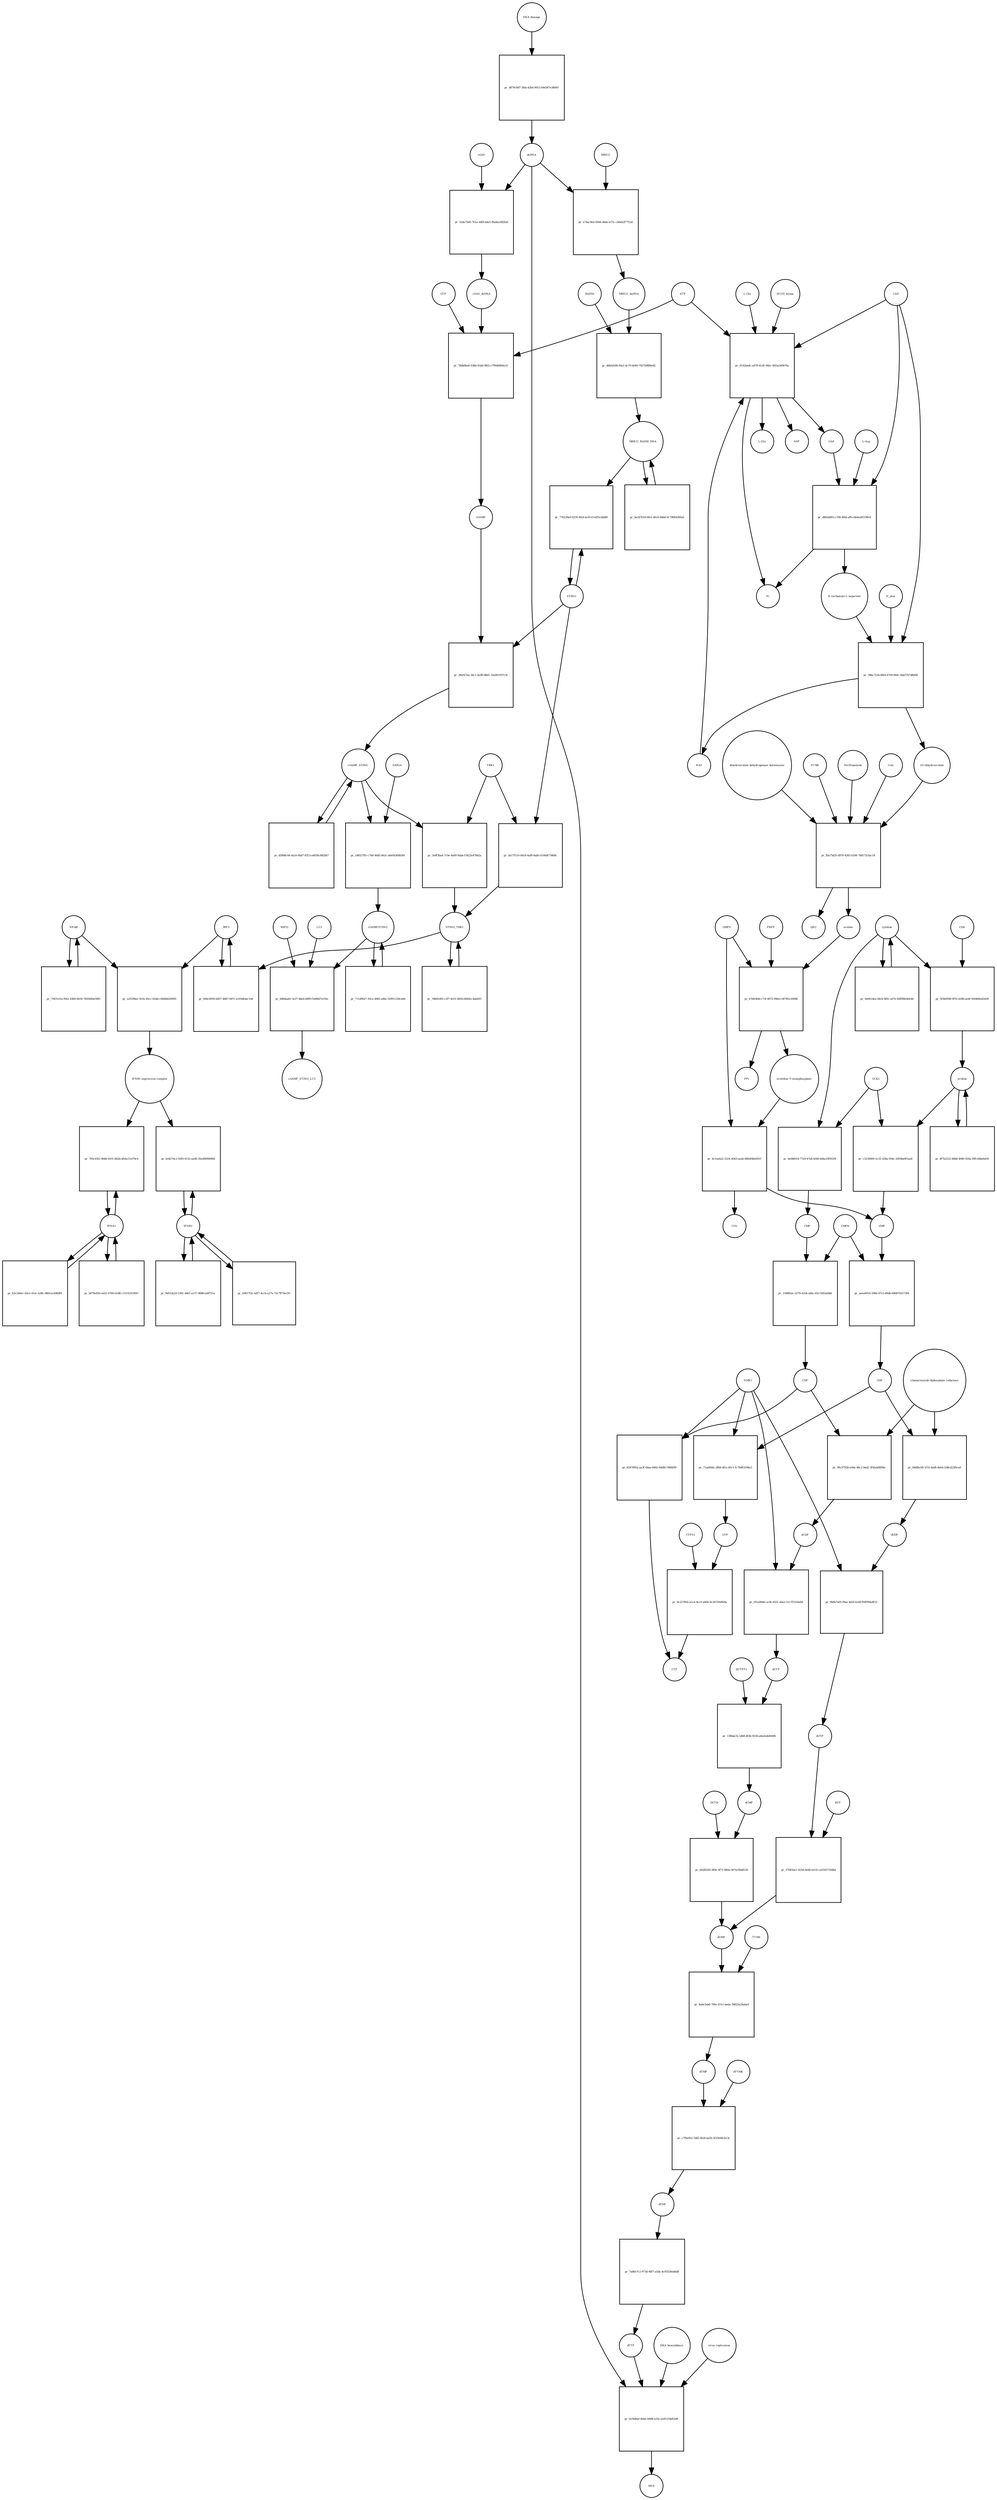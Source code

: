 strict digraph  {
"NF-kB" [annotation="urn_miriam_obo.go_GO%3A0071159", bipartite=0, cls=complex, fontsize=4, label="NF-kB", shape=circle];
"pr_a25596ec-9cfa-45cc-b54d-c06d0d2095f0" [annotation="", bipartite=1, cls=process, fontsize=4, label="pr_a25596ec-9cfa-45cc-b54d-c06d0d2095f0", shape=square];
"IFNB1 expression complex" [annotation="", bipartite=0, cls=complex, fontsize=4, label="IFNB1 expression complex", shape=circle];
IRF3 [annotation="urn_miriam_hgnc_6118|urn_miriam_uniprot_Q14653|urn_miriam_ensembl_ENSG00000126456|urn_miriam_refseq_NM_001571|urn_miriam_hgnc.symbol_IRF3|urn_miriam_ncbigene_3661", bipartite=0, cls="macromolecule multimer", fontsize=4, label=IRF3, shape=circle];
dCDP [annotation="urn_miriam_obo.chebi_CHEBI%3A28846", bipartite=0, cls="simple chemical", fontsize=4, label=dCDP, shape=circle];
"pr_5f1a99dd-ce3b-4521-a6a2-51c7f5324eb8" [annotation="", bipartite=1, cls=process, fontsize=4, label="pr_5f1a99dd-ce3b-4521-a6a2-51c7f5324eb8", shape=square];
dCTP [annotation="urn_miriam_obo.chebi_CHEBI%3A16311", bipartite=0, cls="simple chemical", fontsize=4, label=dCTP, shape=circle];
NME1 [annotation="urn_miriam_uniprot_P15531|urn_miriam_hgnc_7849", bipartite=0, cls=macromolecule, fontsize=4, label=NME1, shape=circle];
uridine [annotation="urn_miriam_obo.chebi_CHEBI%3A16704", bipartite=0, cls="simple chemical", fontsize=4, label=uridine, shape=circle];
"pr_c5230000-5c32-428a-934c-2059ba9f1aa6" [annotation="", bipartite=1, cls=process, fontsize=4, label="pr_c5230000-5c32-428a-934c-2059ba9f1aa6", shape=square];
UMP [annotation="urn_miriam_obo.chebi_CHEBI%3A57865", bipartite=0, cls="simple chemical", fontsize=4, label=UMP, shape=circle];
UCK2 [annotation="urn_miriam_uniprot_Q9HA47|urn_miriam_hgnc_HGNC%3A12562", bipartite=0, cls=macromolecule, fontsize=4, label=UCK2, shape=circle];
"orotidine 5'-monophosphate" [annotation="urn_miriam_obo.chebi_CHEBI%3A15842", bipartite=0, cls="simple chemical", fontsize=4, label="orotidine 5'-monophosphate", shape=circle];
"pr_bc1eeb22-5224-4043-aeab-6864f4b6291f" [annotation="", bipartite=1, cls=process, fontsize=4, label="pr_bc1eeb22-5224-4043-aeab-6864f4b6291f", shape=square];
UMPS [annotation="urn_miriam_ncbigene_7372|urn_miriam_refseq_NM_000373|urn_miriam_hgnc.symbol_UMPS|urn_miriam_hgnc_12563|urn_miriam_ensembl_ENSG00000114491|urn_miriam_uniprot_P11172", bipartite=0, cls="macromolecule multimer", fontsize=4, label=UMPS, shape=circle];
CO2 [annotation="urn_miriam_obo.chebi_CHEBI%3A16526", bipartite=0, cls="simple chemical", fontsize=4, label=CO2, shape=circle];
UTP [annotation="urn_miriam_obo.chebi_CHEBI%3A15713", bipartite=0, cls="simple chemical", fontsize=4, label=UTP, shape=circle];
"pr_9c2579eb-a1c4-4cc0-a604-bc26720d928a" [annotation="", bipartite=1, cls=process, fontsize=4, label="pr_9c2579eb-a1c4-4cc0-a604-bc26720d928a", shape=square];
CTP [annotation="urn_miriam_obo.chebi_CHEBI%3A17677", bipartite=0, cls="simple chemical", fontsize=4, label=CTP, shape=circle];
CTPS1 [annotation="urn_miriam_hgnc_HGNC%3A2519|urn_miriam_uniprot_P17812", bipartite=0, cls=macromolecule, fontsize=4, label=CTPS1, shape=circle];
UDP [annotation="urn_miriam_obo.chebi_CHEBI%3A17659", bipartite=0, cls="simple chemical", fontsize=4, label=UDP, shape=circle];
"pr_848fbcb0-1f16-4a88-8a64-5d8cd22fbca0" [annotation="", bipartite=1, cls=process, fontsize=4, label="pr_848fbcb0-1f16-4a88-8a64-5d8cd22fbca0", shape=square];
dUDP [annotation="urn_miriam_obo.chebi_CHEBI%3A28850", bipartite=0, cls="simple chemical", fontsize=4, label=dUDP, shape=circle];
"ribonucleoside-diphosphate reductase" [annotation="urn_miriam_brenda_1.17.4.1|urn_miriam_obo.go_GO%3A0005971", bipartite=0, cls=complex, fontsize=4, label="ribonucleoside-diphosphate reductase", shape=circle];
IFNB1 [annotation="urn_miriam_ensembl_ENSG00000171855|urn_miriam_hgnc.symbol_IFNB1|urn_miriam_hgnc_5434|urn_miriam_uniprot_P01574|urn_miriam_refseq_NM_002176|urn_miriam_ncbigene_3456", bipartite=0, cls=macromolecule, fontsize=4, label=IFNB1, shape=circle];
"pr_b5427dc2-92f0-4132-aa46-35e490f06968" [annotation="", bipartite=1, cls=process, fontsize=4, label="pr_b5427dc2-92f0-4132-aa46-35e490f06968", shape=square];
"pr_aeea6914-598d-47c5-89db-696870357394" [annotation="", bipartite=1, cls=process, fontsize=4, label="pr_aeea6914-598d-47c5-89db-696870357394", shape=square];
CMPK [annotation="urn_miriam_uniprot_P30085|urn_miriam_hgnc_HGNC%3A18170", bipartite=0, cls=macromolecule, fontsize=4, label=CMPK, shape=circle];
"cGAMP-STING" [annotation="", bipartite=0, cls=complex, fontsize=4, label="cGAMP-STING", shape=circle];
"pr_711d9027-50ca-4962-a8bc-02951129ca8d" [annotation="", bipartite=1, cls=process, fontsize=4, label="pr_711d9027-50ca-4962-a8bc-02951129ca8d", shape=square];
IFNA1 [annotation="urn_miriam_hgnc.symbol_IFNA1|urn_miriam_ncbigene_3439|urn_miriam_refseq_NM_024013|urn_miriam_uniprot_P01562|urn_miriam_hgnc_5417|urn_miriam_ensembl_ENSG00000197919", bipartite=0, cls=macromolecule, fontsize=4, label=IFNA1, shape=circle];
"pr_765c05f2-9b4b-4101-8b5b-dfebc51d79c4" [annotation="", bipartite=1, cls=process, fontsize=4, label="pr_765c05f2-9b4b-4101-8b5b-dfebc51d79c4", shape=square];
"pr_8f7b2222-48b8-4980-926a-09fc0dbe6d50" [annotation="", bipartite=1, cls=process, fontsize=4, label="pr_8f7b2222-48b8-4980-926a-09fc0dbe6d50", shape=square];
CDP [annotation="urn_miriam_obo.chebi_CHEBI%3A17239", bipartite=0, cls="simple chemical", fontsize=4, label=CDP, shape=circle];
"pr_96c97928-a09a-48c2-9ad2-3f4fa4d9f0bc" [annotation="", bipartite=1, cls=process, fontsize=4, label="pr_96c97928-a09a-48c2-9ad2-3f4fa4d9f0bc", shape=square];
"pr_6247895a-aa3f-44ae-8442-84d8c7d68499" [annotation="", bipartite=1, cls=process, fontsize=4, label="pr_6247895a-aa3f-44ae-8442-84d8c7d68499", shape=square];
dTDP [annotation="urn_miriam_obo.chebi_CHEBI%3A18075", bipartite=0, cls="simple chemical", fontsize=4, label=dTDP, shape=circle];
"pr_7a86e7c2-973d-46f7-a5da-4c93526ebbd8" [annotation="", bipartite=1, cls=process, fontsize=4, label="pr_7a86e7c2-973d-46f7-a5da-4c93526ebbd8", shape=square];
dTTP [annotation="urn_miriam_obo.chebi_CHEBI%3A18077", bipartite=0, cls="simple chemical", fontsize=4, label=dTTP, shape=circle];
CMP [annotation="urn_miriam_obo.chebi_CHEBI%3A17361", bipartite=0, cls="simple chemical", fontsize=4, label=CMP, shape=circle];
"pr_1566fb2c-5279-4354-a46c-65c1445afddd" [annotation="", bipartite=1, cls=process, fontsize=4, label="pr_1566fb2c-5279-4354-a46c-65c1445afddd", shape=square];
dUMP [annotation="urn_miriam_obo.chebi_CHEBI%3A17622", bipartite=0, cls="simple chemical", fontsize=4, label=dUMP, shape=circle];
"pr_4ade3eb0-706c-47e1-be6a-39825a24abe9" [annotation="", bipartite=1, cls=process, fontsize=4, label="pr_4ade3eb0-706c-47e1-be6a-39825a24abe9", shape=square];
dTMP [annotation="urn_miriam_obo.chebi_CHEBI%3A17013", bipartite=0, cls="simple chemical", fontsize=4, label=dTMP, shape=circle];
TYMS [annotation="urn_miriam_uniprot_P04818|urn_miriam_hgnc_HGNC%3A12441", bipartite=0, cls=macromolecule, fontsize=4, label=TYMS, shape=circle];
dsDNA [annotation="urn_miriam_obo.chebi_CHEBI%3A75909", bipartite=0, cls="simple chemical", fontsize=4, label=dsDNA, shape=circle];
"pr_0cf44baf-8ebe-49d8-a25e-ee81254d52d6" [annotation="", bipartite=1, cls=process, fontsize=4, label="pr_0cf44baf-8ebe-49d8-a25e-ee81254d52d6", shape=square];
DNA [annotation="", bipartite=0, cls="nucleic acid feature", fontsize=4, label=DNA, shape=circle];
"DNA biosynthesis" [annotation="urn_miriam_obo.go_GO%3A0071897", bipartite=0, cls=phenotype, fontsize=4, label="DNA biosynthesis", shape=circle];
"virus replication" [annotation="urn_miriam_obo.go_GO%3A0019079", bipartite=0, cls=phenotype, fontsize=4, label="virus replication", shape=circle];
MRE11_RAD50_DNA [annotation="", bipartite=0, cls=complex, fontsize=4, label=MRE11_RAD50_DNA, shape=circle];
"pr_be2d7618-6fe1-46c6-8ddd-9c79684266a6" [annotation="", bipartite=1, cls=process, fontsize=4, label="pr_be2d7618-6fe1-46c6-8ddd-9c79684266a6", shape=square];
"pr_13f6da7e-1d68-4f36-9334-a8a3ede844fb" [annotation="", bipartite=1, cls=process, fontsize=4, label="pr_13f6da7e-1d68-4f36-9334-a8a3ede844fb", shape=square];
dCMP [annotation="urn_miriam_obo.chebi_CHEBI%3A15918", bipartite=0, cls="simple chemical", fontsize=4, label=dCMP, shape=circle];
DCTPP1 [annotation="urn_miriam_uniprot_Q9H773|urn_miriam_hgnc_HGNC%3A28777", bipartite=0, cls=macromolecule, fontsize=4, label=DCTPP1, shape=circle];
"pr_e9417f2c-b2f7-4ccb-a27e-72c7ff74a191" [annotation="", bipartite=1, cls=process, fontsize=4, label="pr_e9417f2c-b2f7-4ccb-a27e-72c7ff74a191", shape=square];
"pr_9d553a2d-5361-44b7-a157-068fcedd751a" [annotation="", bipartite=1, cls=process, fontsize=4, label="pr_9d553a2d-5361-44b7-a157-068fcedd751a", shape=square];
ATP [annotation="urn_miriam_obo.chebi_CHEBI%3A15422", bipartite=0, cls="simple chemical", fontsize=4, label=ATP, shape=circle];
"pr_78db0be6-038d-45dd-9f02-c709d6809a10" [annotation="", bipartite=1, cls=process, fontsize=4, label="pr_78db0be6-038d-45dd-9f02-c709d6809a10", shape=square];
GTP [annotation="urn_miriam_obo.chebi_CHEBI%3A15996", bipartite=0, cls="simple chemical", fontsize=4, label=GTP, shape=circle];
cGAMP [annotation="urn_miriam_obo.chebi_CHEBI%3A75947", bipartite=0, cls="simple chemical", fontsize=4, label=cGAMP, shape=circle];
cGAS_dsDNA [annotation=urn_miriam_pubmed_28363908, bipartite=0, cls=complex, fontsize=4, label=cGAS_dsDNA, shape=circle];
cytidine [annotation="urn_miriam_obo.chebi_CHEBI%3A17562", bipartite=0, cls="simple chemical", fontsize=4, label=cytidine, shape=circle];
"pr_be0bf618-77e9-47eb-bf48-6d4a33f9550f" [annotation="", bipartite=1, cls=process, fontsize=4, label="pr_be0bf618-77e9-47eb-bf48-6d4a33f9550f", shape=square];
"pr_39ef47ea-3dc1-4a99-88d1-32a901937c5f" [annotation="", bipartite=1, cls=process, fontsize=4, label="pr_39ef47ea-3dc1-4a99-88d1-32a901937c5f", shape=square];
STING [annotation=urn_miriam_uniprot_Q86WV6, bipartite=0, cls="macromolecule multimer", fontsize=4, label=STING, shape=circle];
cGAMP_STING [annotation="urn_miriam_obo.go_GO%3A1990231", bipartite=0, cls=complex, fontsize=4, label=cGAMP_STING, shape=circle];
"L-Gln" [annotation="urn_miriam_obo.chebi_CHEBI%3A18050", bipartite=0, cls="simple chemical", fontsize=4, label="L-Gln", shape=circle];
"pr_9192bedc-ed78-41d5-94fe-3f43a349b76a" [annotation="", bipartite=1, cls=process, fontsize=4, label="pr_9192bedc-ed78-41d5-94fe-3f43a349b76a", shape=square];
CAP [annotation="urn_miriam_obo.chebi_CHEBI%3A17672", bipartite=0, cls="simple chemical", fontsize=4, label=CAP, shape=circle];
CAD [annotation="urn_miriam_refseq_NM_001306079|urn_miriam_hgnc_1424|urn_miriam_hgnc.symbol_CAD|urn_miriam_uniprot_P27708|urn_miriam_ncbigene_790|urn_miriam_ensembl_ENSG00000084774", bipartite=0, cls=macromolecule, fontsize=4, label=CAD, shape=circle];
HCO3_minus [annotation="urn_miriam_obo.chebi_CHEBI%3A17544", bipartite=0, cls="simple chemical", fontsize=4, label=HCO3_minus, shape=circle];
H2O [annotation="urn_miriam_obo.chebi_CHEBI%3A15377", bipartite=0, cls="simple chemical", fontsize=4, label=H2O, shape=circle];
"L-Glu" [annotation="urn_miriam_obo.chebi_CHEBI%3A16015", bipartite=0, cls="simple chemical", fontsize=4, label="L-Glu", shape=circle];
ADP [annotation="urn_miriam_obo.chebi_CHEBI%3A16761", bipartite=0, cls="simple chemical", fontsize=4, label=ADP, shape=circle];
Pi [annotation="urn_miriam_obo.chebi_CHEBI%3A18367", bipartite=0, cls="simple chemical", fontsize=4, label=Pi, shape=circle];
"pr_71a649dc-df0d-4f1e-85c1-fc76d63508a3" [annotation="", bipartite=1, cls=process, fontsize=4, label="pr_71a649dc-df0d-4f1e-85c1-fc76d63508a3", shape=square];
"N-carbamoyl-L-aspartate" [annotation="urn_miriam_obo.chebi_CHEBI%3A32814", bipartite=0, cls="simple chemical", fontsize=4, label="N-carbamoyl-L-aspartate", shape=circle];
"pr_59bc7226-8fb9-4769-844c-6da57b7d8d08" [annotation="", bipartite=1, cls=process, fontsize=4, label="pr_59bc7226-8fb9-4769-844c-6da57b7d8d08", shape=square];
"(S)-dihydroorotate" [annotation="urn_miriam_obo.chebi_CHEBI%3A30864", bipartite=0, cls="simple chemical", fontsize=4, label="(S)-dihydroorotate", shape=circle];
H_plus [annotation="urn_miriam_obo.chebi_CHEBI%3A15378", bipartite=0, cls="simple chemical", fontsize=4, label=H_plus, shape=circle];
"pr_7047e21e-f062-43b9-8439-7825660e5f85" [annotation="", bipartite=1, cls=process, fontsize=4, label="pr_7047e21e-f062-43b9-8439-7825660e5f85", shape=square];
"pr_b070e830-ed33-47b0-b1d8-c1519331901f" [annotation="", bipartite=1, cls=process, fontsize=4, label="pr_b070e830-ed33-47b0-b1d8-c1519331901f", shape=square];
TBK1 [annotation="urn_miriam_hgnc.symbol_TBK1|urn_miriam_ensembl_ENSG00000183735|urn_miriam_uniprot_Q9UHD2|urn_miriam_refseq_NM_013254|urn_miriam_hgnc_11584|urn_miriam_ncbigene_29110", bipartite=0, cls=macromolecule, fontsize=4, label=TBK1, shape=circle];
"pr_3e9f3ba4-7c0e-4a00-9aba-f3422e478d2a" [annotation="", bipartite=1, cls=process, fontsize=4, label="pr_3e9f3ba4-7c0e-4a00-9aba-f3422e478d2a", shape=square];
STING_TBK1 [annotation=urn_miriam_pubmed_30842653, bipartite=0, cls=complex, fontsize=4, label=STING_TBK1, shape=circle];
"pr_776230a9-0230-4fa9-bcf0-6142f5cddd0f" [annotation="", bipartite=1, cls=process, fontsize=4, label="pr_776230a9-0230-4fa9-bcf0-6142f5cddd0f", shape=square];
"pr_b3c244ec-b5e1-41ec-b38c-880cacb96df9" [annotation="", bipartite=1, cls=process, fontsize=4, label="pr_b3c244ec-b5e1-41ec-b38c-880cacb96df9", shape=square];
"pr_42de7566-761a-44f8-bde5-f8a8ac682fa6" [annotation="", bipartite=1, cls=process, fontsize=4, label="pr_42de7566-761a-44f8-bde5-f8a8ac682fa6", shape=square];
cGAS [annotation="urn_miriam_ensembl_ENSG00000164430|urn_miriam_hgnc_21367|urn_miriam_ncbigene_115004|urn_miriam_uniprot_Q8N884|urn_miriam_hgnc.symbol_CGAS|urn_miriam_refseq_NM_138441", bipartite=0, cls=macromolecule, fontsize=4, label=cGAS, shape=circle];
"pr_7d8d5365-c2f7-4531-8d1b-6660cc4ab693" [annotation="", bipartite=1, cls=process, fontsize=4, label="pr_7d8d5365-c2f7-4531-8d1b-6660cc4ab693", shape=square];
orotate [annotation="urn_miriam_obo.chebi_CHEBI%3A30839", bipartite=0, cls="simple chemical", fontsize=4, label=orotate, shape=circle];
"pr_47d43fdd-c73f-4872-99a6-c4f785c29068" [annotation="", bipartite=1, cls=process, fontsize=4, label="pr_47d43fdd-c73f-4872-99a6-c4f785c29068", shape=square];
PRPP [annotation="urn_miriam_obo.chebi_CHEBI%3A17111", bipartite=0, cls="simple chemical", fontsize=4, label=PRPP, shape=circle];
PPi [annotation="urn_miriam_obo.chebi_CHEBI%3A18361", bipartite=0, cls="simple chemical", fontsize=4, label=PPi, shape=circle];
"pr_9a0614ea-44cb-4f0c-a07e-82ff88e40e4d" [annotation="", bipartite=1, cls=process, fontsize=4, label="pr_9a0614ea-44cb-4f0c-a07e-82ff88e40e4d", shape=square];
"pr_666c9959-6d57-4887-947c-a193dfabc144" [annotation="", bipartite=1, cls=process, fontsize=4, label="pr_666c9959-6d57-4887-947c-a193dfabc144", shape=square];
"pr_d5868c44-4a16-4bd7-8313-a4030cb82bb7" [annotation="", bipartite=1, cls=process, fontsize=4, label="pr_d5868c44-4a16-4bd7-8313-a4030cb82bb7", shape=square];
RAD50 [annotation="urn_miriam_ncbigene_10111|urn_miriam_refseq_NM_005732|urn_miriam_uniprot_Q92878|urn_miriam_hgnc.symbol_RAD50|urn_miriam_ensembl_ENSG00000113522|urn_miriam_hgnc_9816", bipartite=0, cls="macromolecule multimer", fontsize=4, label=RAD50, shape=circle];
"pr_d6b5d340-f0a5-4c70-b040-7927098f8e82" [annotation="", bipartite=1, cls=process, fontsize=4, label="pr_d6b5d340-f0a5-4c70-b040-7927098f8e82", shape=square];
MRE11_dsDNA [annotation="urn_miriam_obo.go_GO%3A0003690", bipartite=0, cls=complex, fontsize=4, label=MRE11_dsDNA, shape=circle];
"pr_fba75d35-d970-4265-b184-7b8172cfac18" [annotation="", bipartite=1, cls=process, fontsize=4, label="pr_fba75d35-d970-4265-b184-7b8172cfac18", shape=square];
"dihydroorotate dehydrogenase holoenzyme" [annotation="urn_miriam_ncbigene_1723|urn_miriam_hgnc_HGNC%3A2867|urn_miriam_hgnc.symbol_DHODH", bipartite=0, cls="simple chemical", fontsize=4, label="dihydroorotate dehydrogenase holoenzyme", shape=circle];
P1788 [annotation=urn_miriam_pubmed_31740051, bipartite=0, cls="simple chemical", fontsize=4, label=P1788, shape=circle];
Teriflunomide [annotation=urn_miriam_drugbank_DB08880, bipartite=0, cls="simple chemical", fontsize=4, label=Teriflunomide, shape=circle];
CoQ [annotation="urn_miriam_obo.chebi_CHEBI%3A16389", bipartite=0, cls="simple chemical", fontsize=4, label=CoQ, shape=circle];
QH2 [annotation="urn_miriam_obo.chebi_CHEBI%3A17976", bipartite=0, cls="simple chemical", fontsize=4, label=QH2, shape=circle];
"pr_9b0b7a05-f9ae-4efd-b148-95fff9de8f33" [annotation="", bipartite=1, cls=process, fontsize=4, label="pr_9b0b7a05-f9ae-4efd-b148-95fff9de8f33", shape=square];
dUTP [annotation="urn_miriam_obo.chebi_CHEBI%3A17625", bipartite=0, cls="simple chemical", fontsize=4, label=dUTP, shape=circle];
"pr_5f3b0598-0f52-428b-ae4f-920466e42d29" [annotation="", bipartite=1, cls=process, fontsize=4, label="pr_5f3b0598-0f52-428b-ae4f-920466e42d29", shape=square];
CDA [annotation="urn_miriam_uniprot_P32320|urn_miriam_ncbigene_978|urn_miriam_refseq_NM_001785|urn_miriam_ensembl_ENSG00000158825|urn_miriam_hgnc.symbol_CDA|urn_miriam_hgnc_1712", bipartite=0, cls=macromolecule, fontsize=4, label=CDA, shape=circle];
"pr_37083ae1-4256-4e96-b514-ca55927350b4" [annotation="", bipartite=1, cls=process, fontsize=4, label="pr_37083ae1-4256-4e96-b514-ca55927350b4", shape=square];
DUT [annotation="urn_miriam_hgnc_HGNC%3A3078|urn_miriam_uniprot_P33316", bipartite=0, cls=macromolecule, fontsize=4, label=DUT, shape=circle];
"pr_b9b4aafe-3e27-4beb-bf89-f3e86d7a192c" [annotation="", bipartite=1, cls=process, fontsize=4, label="pr_b9b4aafe-3e27-4beb-bf89-f3e86d7a192c", shape=square];
LC3 [annotation="", bipartite=0, cls=macromolecule, fontsize=4, label=LC3, shape=circle];
cGAMP_STING_LC3 [annotation="", bipartite=0, cls=complex, fontsize=4, label=cGAMP_STING_LC3, shape=circle];
WIPI2 [annotation="urn_miriam_refseq_NM_015610|urn_miriam_hgnc_32225|urn_miriam_hgnc.symbol_WIPI2|urn_miriam_ensembl_ENSG00000157954|urn_miriam_ncbigene_26100|urn_miriam_uniprot_Q9Y4P8", bipartite=0, cls=macromolecule, fontsize=4, label=WIPI2, shape=circle];
"pr_d882dd93-c7d9-4fbd-affa-bb4ea85198cd" [annotation="", bipartite=1, cls=process, fontsize=4, label="pr_d882dd93-c7d9-4fbd-affa-bb4ea85198cd", shape=square];
"L-Asp" [annotation="urn_miriam_obo.chebi_CHEBI%3A29991", bipartite=0, cls="simple chemical", fontsize=4, label="L-Asp", shape=circle];
"pr_e74ac9e4-6944-46de-b75c-cb0eb2f7752d" [annotation="", bipartite=1, cls=process, fontsize=4, label="pr_e74ac9e4-6944-46de-b75c-cb0eb2f7752d", shape=square];
MRE11 [annotation="urn_miriam_hgnc.symbol_MRE11|urn_miriam_ncbigene_4361|urn_miriam_uniprot_P49959|urn_miriam_ensembl_ENSG00000020922|urn_miriam_refseq_NM_005591|urn_miriam_hgnc_7230", bipartite=0, cls="macromolecule multimer", fontsize=4, label=MRE11, shape=circle];
"pr_c7f0ef93-7d82-4fe8-ba5b-5f23b96cb13c" [annotation="", bipartite=1, cls=process, fontsize=4, label="pr_c7f0ef93-7d82-4fe8-ba5b-5f23b96cb13c", shape=square];
dTYMK [annotation="urn_miriam_uniprot_P23919|urn_miriam_hgnc_HGNC%3A3061", bipartite=0, cls=macromolecule, fontsize=4, label=dTYMK, shape=circle];
"pr_c8652781-c76d-46d5-b65c-a6e0d3d4b5f6" [annotation="", bipartite=1, cls=process, fontsize=4, label="pr_c8652781-c76d-46d5-b65c-a6e0d3d4b5f6", shape=square];
SAR1A [annotation="urn_miriam_uniprot_Q9NR31|urn_miriam_ensembl_ENSG00000079332|urn_miriam_hgnc_10534|urn_miriam_hgnc.symbol_SAR1A|urn_miriam_refseq_NM_001142648|urn_miriam_ncbigene_56681", bipartite=0, cls=macromolecule, fontsize=4, label=SAR1A, shape=circle];
"pr_da17f110-0d18-4af8-8abf-e104d473468c" [annotation="", bipartite=1, cls=process, fontsize=4, label="pr_da17f110-0d18-4af8-8abf-e104d473468c", shape=square];
"pr_4879c9d7-3fda-42b4-9012-b9d367e38d93" [annotation="", bipartite=1, cls=process, fontsize=4, label="pr_4879c9d7-3fda-42b4-9012-b9d367e38d93", shape=square];
"DNA damage" [annotation="", bipartite=0, cls=phenotype, fontsize=4, label="DNA damage", shape=circle];
"pr_682fb265-0f0e-4f71-880a-007ecf6dd530" [annotation="", bipartite=1, cls=process, fontsize=4, label="pr_682fb265-0f0e-4f71-880a-007ecf6dd530", shape=square];
DCTD [annotation="urn_miriam_uniprot_P32321|urn_miriam_hgnc_HGNC%3A2710", bipartite=0, cls=macromolecule, fontsize=4, label=DCTD, shape=circle];
"NF-kB" -> "pr_a25596ec-9cfa-45cc-b54d-c06d0d2095f0"  [annotation="", interaction_type=consumption];
"NF-kB" -> "pr_7047e21e-f062-43b9-8439-7825660e5f85"  [annotation="", interaction_type=consumption];
"pr_a25596ec-9cfa-45cc-b54d-c06d0d2095f0" -> "IFNB1 expression complex"  [annotation="", interaction_type=production];
"IFNB1 expression complex" -> "pr_b5427dc2-92f0-4132-aa46-35e490f06968"  [annotation=urn_miriam_pubmed_20610653, interaction_type=stimulation];
"IFNB1 expression complex" -> "pr_765c05f2-9b4b-4101-8b5b-dfebc51d79c4"  [annotation=urn_miriam_pubmed_16979567, interaction_type=stimulation];
IRF3 -> "pr_a25596ec-9cfa-45cc-b54d-c06d0d2095f0"  [annotation="", interaction_type=consumption];
IRF3 -> "pr_666c9959-6d57-4887-947c-a193dfabc144"  [annotation="", interaction_type=consumption];
dCDP -> "pr_5f1a99dd-ce3b-4521-a6a2-51c7f5324eb8"  [annotation="", interaction_type=consumption];
"pr_5f1a99dd-ce3b-4521-a6a2-51c7f5324eb8" -> dCTP  [annotation="", interaction_type=production];
dCTP -> "pr_13f6da7e-1d68-4f36-9334-a8a3ede844fb"  [annotation="", interaction_type=consumption];
NME1 -> "pr_5f1a99dd-ce3b-4521-a6a2-51c7f5324eb8"  [annotation=urn_miriam_pubmed_17827303, interaction_type=catalysis];
NME1 -> "pr_6247895a-aa3f-44ae-8442-84d8c7d68499"  [annotation=urn_miriam_pubmed_28458037, interaction_type=catalysis];
NME1 -> "pr_71a649dc-df0d-4f1e-85c1-fc76d63508a3"  [annotation=urn_miriam_pubmed_28458037, interaction_type=catalysis];
NME1 -> "pr_9b0b7a05-f9ae-4efd-b148-95fff9de8f33"  [annotation=urn_miriam_pubmed_17827303, interaction_type=catalysis];
uridine -> "pr_c5230000-5c32-428a-934c-2059ba9f1aa6"  [annotation="", interaction_type=consumption];
uridine -> "pr_8f7b2222-48b8-4980-926a-09fc0dbe6d50"  [annotation="", interaction_type=consumption];
"pr_c5230000-5c32-428a-934c-2059ba9f1aa6" -> UMP  [annotation="", interaction_type=production];
UMP -> "pr_aeea6914-598d-47c5-89db-696870357394"  [annotation="", interaction_type=consumption];
UCK2 -> "pr_c5230000-5c32-428a-934c-2059ba9f1aa6"  [annotation=urn_miriam_pubmed_15130468, interaction_type=catalysis];
UCK2 -> "pr_be0bf618-77e9-47eb-bf48-6d4a33f9550f"  [annotation=urn_miriam_pubmed_15130468, interaction_type=catalysis];
"orotidine 5'-monophosphate" -> "pr_bc1eeb22-5224-4043-aeab-6864f4b6291f"  [annotation="", interaction_type=consumption];
"pr_bc1eeb22-5224-4043-aeab-6864f4b6291f" -> UMP  [annotation="", interaction_type=production];
"pr_bc1eeb22-5224-4043-aeab-6864f4b6291f" -> CO2  [annotation="", interaction_type=production];
UMPS -> "pr_bc1eeb22-5224-4043-aeab-6864f4b6291f"  [annotation=urn_miriam_reactome_REACT_1698, interaction_type=catalysis];
UMPS -> "pr_47d43fdd-c73f-4872-99a6-c4f785c29068"  [annotation=urn_miriam_reactome_REACT_1698, interaction_type=catalysis];
UTP -> "pr_9c2579eb-a1c4-4cc0-a604-bc26720d928a"  [annotation="", interaction_type=consumption];
"pr_9c2579eb-a1c4-4cc0-a604-bc26720d928a" -> CTP  [annotation="", interaction_type=production];
CTPS1 -> "pr_9c2579eb-a1c4-4cc0-a604-bc26720d928a"  [annotation=urn_miriam_pubmed_5411547, interaction_type=catalysis];
UDP -> "pr_848fbcb0-1f16-4a88-8a64-5d8cd22fbca0"  [annotation="", interaction_type=consumption];
UDP -> "pr_71a649dc-df0d-4f1e-85c1-fc76d63508a3"  [annotation="", interaction_type=consumption];
"pr_848fbcb0-1f16-4a88-8a64-5d8cd22fbca0" -> dUDP  [annotation="", interaction_type=production];
dUDP -> "pr_9b0b7a05-f9ae-4efd-b148-95fff9de8f33"  [annotation="", interaction_type=consumption];
"ribonucleoside-diphosphate reductase" -> "pr_848fbcb0-1f16-4a88-8a64-5d8cd22fbca0"  [annotation=urn_miriam_pubmed_24809024, interaction_type=catalysis];
"ribonucleoside-diphosphate reductase" -> "pr_96c97928-a09a-48c2-9ad2-3f4fa4d9f0bc"  [annotation=urn_miriam_pubmed_24809024, interaction_type=catalysis];
IFNB1 -> "pr_b5427dc2-92f0-4132-aa46-35e490f06968"  [annotation="", interaction_type=consumption];
IFNB1 -> "pr_e9417f2c-b2f7-4ccb-a27e-72c7ff74a191"  [annotation="", interaction_type=consumption];
IFNB1 -> "pr_9d553a2d-5361-44b7-a157-068fcedd751a"  [annotation="", interaction_type=consumption];
"pr_b5427dc2-92f0-4132-aa46-35e490f06968" -> IFNB1  [annotation="", interaction_type=production];
"pr_aeea6914-598d-47c5-89db-696870357394" -> UDP  [annotation="", interaction_type=production];
CMPK -> "pr_aeea6914-598d-47c5-89db-696870357394"  [annotation=urn_miriam_pubmed_10462544, interaction_type=catalysis];
CMPK -> "pr_1566fb2c-5279-4354-a46c-65c1445afddd"  [annotation=urn_miriam_pubmed_10462544, interaction_type=catalysis];
"cGAMP-STING" -> "pr_711d9027-50ca-4962-a8bc-02951129ca8d"  [annotation="", interaction_type=consumption];
"cGAMP-STING" -> "pr_b9b4aafe-3e27-4beb-bf89-f3e86d7a192c"  [annotation="", interaction_type=consumption];
"pr_711d9027-50ca-4962-a8bc-02951129ca8d" -> "cGAMP-STING"  [annotation="", interaction_type=production];
IFNA1 -> "pr_765c05f2-9b4b-4101-8b5b-dfebc51d79c4"  [annotation="", interaction_type=consumption];
IFNA1 -> "pr_b070e830-ed33-47b0-b1d8-c1519331901f"  [annotation="", interaction_type=consumption];
IFNA1 -> "pr_b3c244ec-b5e1-41ec-b38c-880cacb96df9"  [annotation="", interaction_type=consumption];
"pr_765c05f2-9b4b-4101-8b5b-dfebc51d79c4" -> IFNA1  [annotation="", interaction_type=production];
"pr_8f7b2222-48b8-4980-926a-09fc0dbe6d50" -> uridine  [annotation="", interaction_type=production];
CDP -> "pr_96c97928-a09a-48c2-9ad2-3f4fa4d9f0bc"  [annotation="", interaction_type=consumption];
CDP -> "pr_6247895a-aa3f-44ae-8442-84d8c7d68499"  [annotation="", interaction_type=consumption];
"pr_96c97928-a09a-48c2-9ad2-3f4fa4d9f0bc" -> dCDP  [annotation="", interaction_type=production];
"pr_6247895a-aa3f-44ae-8442-84d8c7d68499" -> CTP  [annotation="", interaction_type=production];
dTDP -> "pr_7a86e7c2-973d-46f7-a5da-4c93526ebbd8"  [annotation="", interaction_type=consumption];
"pr_7a86e7c2-973d-46f7-a5da-4c93526ebbd8" -> dTTP  [annotation="", interaction_type=production];
dTTP -> "pr_0cf44baf-8ebe-49d8-a25e-ee81254d52d6"  [annotation="", interaction_type=consumption];
CMP -> "pr_1566fb2c-5279-4354-a46c-65c1445afddd"  [annotation="", interaction_type=consumption];
"pr_1566fb2c-5279-4354-a46c-65c1445afddd" -> CDP  [annotation="", interaction_type=production];
dUMP -> "pr_4ade3eb0-706c-47e1-be6a-39825a24abe9"  [annotation="", interaction_type=consumption];
"pr_4ade3eb0-706c-47e1-be6a-39825a24abe9" -> dTMP  [annotation="", interaction_type=production];
dTMP -> "pr_c7f0ef93-7d82-4fe8-ba5b-5f23b96cb13c"  [annotation="", interaction_type=consumption];
TYMS -> "pr_4ade3eb0-706c-47e1-be6a-39825a24abe9"  [annotation=urn_miriam_pubmed_3099389, interaction_type=catalysis];
dsDNA -> "pr_0cf44baf-8ebe-49d8-a25e-ee81254d52d6"  [annotation="", interaction_type=consumption];
dsDNA -> "pr_42de7566-761a-44f8-bde5-f8a8ac682fa6"  [annotation="", interaction_type=consumption];
dsDNA -> "pr_e74ac9e4-6944-46de-b75c-cb0eb2f7752d"  [annotation="", interaction_type=consumption];
"pr_0cf44baf-8ebe-49d8-a25e-ee81254d52d6" -> DNA  [annotation="", interaction_type=production];
"DNA biosynthesis" -> "pr_0cf44baf-8ebe-49d8-a25e-ee81254d52d6"  [annotation="", interaction_type=catalysis];
"virus replication" -> "pr_0cf44baf-8ebe-49d8-a25e-ee81254d52d6"  [annotation="", interaction_type=inhibition];
MRE11_RAD50_DNA -> "pr_be2d7618-6fe1-46c6-8ddd-9c79684266a6"  [annotation="", interaction_type=consumption];
MRE11_RAD50_DNA -> "pr_776230a9-0230-4fa9-bcf0-6142f5cddd0f"  [annotation=urn_miriam_pubmed_23388631, interaction_type=catalysis];
"pr_be2d7618-6fe1-46c6-8ddd-9c79684266a6" -> MRE11_RAD50_DNA  [annotation="", interaction_type=production];
"pr_13f6da7e-1d68-4f36-9334-a8a3ede844fb" -> dCMP  [annotation="", interaction_type=production];
dCMP -> "pr_682fb265-0f0e-4f71-880a-007ecf6dd530"  [annotation="", interaction_type=consumption];
DCTPP1 -> "pr_13f6da7e-1d68-4f36-9334-a8a3ede844fb"  [annotation=urn_miriam_pubmed_13788541, interaction_type=catalysis];
"pr_e9417f2c-b2f7-4ccb-a27e-72c7ff74a191" -> IFNB1  [annotation="", interaction_type=production];
"pr_9d553a2d-5361-44b7-a157-068fcedd751a" -> IFNB1  [annotation="", interaction_type=production];
ATP -> "pr_78db0be6-038d-45dd-9f02-c709d6809a10"  [annotation="", interaction_type=consumption];
ATP -> "pr_9192bedc-ed78-41d5-94fe-3f43a349b76a"  [annotation="", interaction_type=consumption];
"pr_78db0be6-038d-45dd-9f02-c709d6809a10" -> cGAMP  [annotation="", interaction_type=production];
GTP -> "pr_78db0be6-038d-45dd-9f02-c709d6809a10"  [annotation="", interaction_type=consumption];
cGAMP -> "pr_39ef47ea-3dc1-4a99-88d1-32a901937c5f"  [annotation="", interaction_type=consumption];
cGAS_dsDNA -> "pr_78db0be6-038d-45dd-9f02-c709d6809a10"  [annotation=urn_miriam_pubmed_29622565, interaction_type=catalysis];
cytidine -> "pr_be0bf618-77e9-47eb-bf48-6d4a33f9550f"  [annotation="", interaction_type=consumption];
cytidine -> "pr_9a0614ea-44cb-4f0c-a07e-82ff88e40e4d"  [annotation="", interaction_type=consumption];
cytidine -> "pr_5f3b0598-0f52-428b-ae4f-920466e42d29"  [annotation="", interaction_type=consumption];
"pr_be0bf618-77e9-47eb-bf48-6d4a33f9550f" -> CMP  [annotation="", interaction_type=production];
"pr_39ef47ea-3dc1-4a99-88d1-32a901937c5f" -> cGAMP_STING  [annotation="", interaction_type=production];
STING -> "pr_39ef47ea-3dc1-4a99-88d1-32a901937c5f"  [annotation="", interaction_type=consumption];
STING -> "pr_776230a9-0230-4fa9-bcf0-6142f5cddd0f"  [annotation="", interaction_type=consumption];
STING -> "pr_da17f110-0d18-4af8-8abf-e104d473468c"  [annotation="", interaction_type=consumption];
cGAMP_STING -> "pr_3e9f3ba4-7c0e-4a00-9aba-f3422e478d2a"  [annotation="", interaction_type=consumption];
cGAMP_STING -> "pr_d5868c44-4a16-4bd7-8313-a4030cb82bb7"  [annotation="", interaction_type=consumption];
cGAMP_STING -> "pr_c8652781-c76d-46d5-b65c-a6e0d3d4b5f6"  [annotation="", interaction_type=consumption];
"L-Gln" -> "pr_9192bedc-ed78-41d5-94fe-3f43a349b76a"  [annotation="", interaction_type=consumption];
"pr_9192bedc-ed78-41d5-94fe-3f43a349b76a" -> CAP  [annotation="", interaction_type=production];
"pr_9192bedc-ed78-41d5-94fe-3f43a349b76a" -> "L-Glu"  [annotation="", interaction_type=production];
"pr_9192bedc-ed78-41d5-94fe-3f43a349b76a" -> ADP  [annotation="", interaction_type=production];
"pr_9192bedc-ed78-41d5-94fe-3f43a349b76a" -> Pi  [annotation="", interaction_type=production];
CAP -> "pr_d882dd93-c7d9-4fbd-affa-bb4ea85198cd"  [annotation="", interaction_type=consumption];
CAD -> "pr_9192bedc-ed78-41d5-94fe-3f43a349b76a"  [annotation=urn_miriam_reactome_REACT_73577, interaction_type=catalysis];
CAD -> "pr_59bc7226-8fb9-4769-844c-6da57b7d8d08"  [annotation=urn_miriam_reactome_REACT_1698, interaction_type=catalysis];
CAD -> "pr_d882dd93-c7d9-4fbd-affa-bb4ea85198cd"  [annotation=urn_miriam_reactome_REACT_1698, interaction_type=catalysis];
HCO3_minus -> "pr_9192bedc-ed78-41d5-94fe-3f43a349b76a"  [annotation="", interaction_type=consumption];
H2O -> "pr_9192bedc-ed78-41d5-94fe-3f43a349b76a"  [annotation="", interaction_type=consumption];
"pr_71a649dc-df0d-4f1e-85c1-fc76d63508a3" -> UTP  [annotation="", interaction_type=production];
"N-carbamoyl-L-aspartate" -> "pr_59bc7226-8fb9-4769-844c-6da57b7d8d08"  [annotation="", interaction_type=consumption];
"pr_59bc7226-8fb9-4769-844c-6da57b7d8d08" -> "(S)-dihydroorotate"  [annotation="", interaction_type=production];
"pr_59bc7226-8fb9-4769-844c-6da57b7d8d08" -> H2O  [annotation="", interaction_type=production];
"(S)-dihydroorotate" -> "pr_fba75d35-d970-4265-b184-7b8172cfac18"  [annotation="", interaction_type=consumption];
H_plus -> "pr_59bc7226-8fb9-4769-844c-6da57b7d8d08"  [annotation="", interaction_type=consumption];
"pr_7047e21e-f062-43b9-8439-7825660e5f85" -> "NF-kB"  [annotation="", interaction_type=production];
"pr_b070e830-ed33-47b0-b1d8-c1519331901f" -> IFNA1  [annotation="", interaction_type=production];
TBK1 -> "pr_3e9f3ba4-7c0e-4a00-9aba-f3422e478d2a"  [annotation="", interaction_type=consumption];
TBK1 -> "pr_da17f110-0d18-4af8-8abf-e104d473468c"  [annotation="", interaction_type=consumption];
"pr_3e9f3ba4-7c0e-4a00-9aba-f3422e478d2a" -> STING_TBK1  [annotation="", interaction_type=production];
STING_TBK1 -> "pr_7d8d5365-c2f7-4531-8d1b-6660cc4ab693"  [annotation="", interaction_type=consumption];
STING_TBK1 -> "pr_666c9959-6d57-4887-947c-a193dfabc144"  [annotation="urn_miriam_pubmed_22394562|urn_miriam_pubmed_25636800", interaction_type=catalysis];
"pr_776230a9-0230-4fa9-bcf0-6142f5cddd0f" -> STING  [annotation="", interaction_type=production];
"pr_b3c244ec-b5e1-41ec-b38c-880cacb96df9" -> IFNA1  [annotation="", interaction_type=production];
"pr_42de7566-761a-44f8-bde5-f8a8ac682fa6" -> cGAS_dsDNA  [annotation="", interaction_type=production];
cGAS -> "pr_42de7566-761a-44f8-bde5-f8a8ac682fa6"  [annotation="", interaction_type=consumption];
"pr_7d8d5365-c2f7-4531-8d1b-6660cc4ab693" -> STING_TBK1  [annotation="", interaction_type=production];
orotate -> "pr_47d43fdd-c73f-4872-99a6-c4f785c29068"  [annotation="", interaction_type=consumption];
"pr_47d43fdd-c73f-4872-99a6-c4f785c29068" -> "orotidine 5'-monophosphate"  [annotation="", interaction_type=production];
"pr_47d43fdd-c73f-4872-99a6-c4f785c29068" -> PPi  [annotation="", interaction_type=production];
PRPP -> "pr_47d43fdd-c73f-4872-99a6-c4f785c29068"  [annotation="", interaction_type=consumption];
"pr_9a0614ea-44cb-4f0c-a07e-82ff88e40e4d" -> cytidine  [annotation="", interaction_type=production];
"pr_666c9959-6d57-4887-947c-a193dfabc144" -> IRF3  [annotation="", interaction_type=production];
"pr_d5868c44-4a16-4bd7-8313-a4030cb82bb7" -> cGAMP_STING  [annotation="", interaction_type=production];
RAD50 -> "pr_d6b5d340-f0a5-4c70-b040-7927098f8e82"  [annotation="", interaction_type=consumption];
"pr_d6b5d340-f0a5-4c70-b040-7927098f8e82" -> MRE11_RAD50_DNA  [annotation="", interaction_type=production];
MRE11_dsDNA -> "pr_d6b5d340-f0a5-4c70-b040-7927098f8e82"  [annotation="", interaction_type=consumption];
"pr_fba75d35-d970-4265-b184-7b8172cfac18" -> orotate  [annotation="", interaction_type=production];
"pr_fba75d35-d970-4265-b184-7b8172cfac18" -> QH2  [annotation="", interaction_type=production];
"dihydroorotate dehydrogenase holoenzyme" -> "pr_fba75d35-d970-4265-b184-7b8172cfac18"  [annotation="urn_miriam_reactome_REACT_1698|urn_miriam_doi_10.1101%2F2020.03.11.983056", interaction_type=catalysis];
P1788 -> "pr_fba75d35-d970-4265-b184-7b8172cfac18"  [annotation="urn_miriam_reactome_REACT_1698|urn_miriam_doi_10.1101%2F2020.03.11.983056", interaction_type=inhibition];
Teriflunomide -> "pr_fba75d35-d970-4265-b184-7b8172cfac18"  [annotation="urn_miriam_reactome_REACT_1698|urn_miriam_doi_10.1101%2F2020.03.11.983056", interaction_type=inhibition];
CoQ -> "pr_fba75d35-d970-4265-b184-7b8172cfac18"  [annotation="", interaction_type=consumption];
"pr_9b0b7a05-f9ae-4efd-b148-95fff9de8f33" -> dUTP  [annotation="", interaction_type=production];
dUTP -> "pr_37083ae1-4256-4e96-b514-ca55927350b4"  [annotation="", interaction_type=consumption];
"pr_5f3b0598-0f52-428b-ae4f-920466e42d29" -> uridine  [annotation="", interaction_type=production];
CDA -> "pr_5f3b0598-0f52-428b-ae4f-920466e42d29"  [annotation="urn_miriam_pubmed_7923172|urn_miriam_pubmed_15689149", interaction_type=catalysis];
"pr_37083ae1-4256-4e96-b514-ca55927350b4" -> dUMP  [annotation="", interaction_type=production];
DUT -> "pr_37083ae1-4256-4e96-b514-ca55927350b4"  [annotation=urn_miriam_pubmed_18837522, interaction_type=catalysis];
"pr_b9b4aafe-3e27-4beb-bf89-f3e86d7a192c" -> cGAMP_STING_LC3  [annotation="", interaction_type=production];
LC3 -> "pr_b9b4aafe-3e27-4beb-bf89-f3e86d7a192c"  [annotation="", interaction_type=consumption];
WIPI2 -> "pr_b9b4aafe-3e27-4beb-bf89-f3e86d7a192c"  [annotation=urn_miriam_pubmed_30842662, interaction_type=catalysis];
"pr_d882dd93-c7d9-4fbd-affa-bb4ea85198cd" -> "N-carbamoyl-L-aspartate"  [annotation="", interaction_type=production];
"pr_d882dd93-c7d9-4fbd-affa-bb4ea85198cd" -> Pi  [annotation="", interaction_type=production];
"L-Asp" -> "pr_d882dd93-c7d9-4fbd-affa-bb4ea85198cd"  [annotation="", interaction_type=consumption];
"pr_e74ac9e4-6944-46de-b75c-cb0eb2f7752d" -> MRE11_dsDNA  [annotation="", interaction_type=production];
MRE11 -> "pr_e74ac9e4-6944-46de-b75c-cb0eb2f7752d"  [annotation="", interaction_type=consumption];
"pr_c7f0ef93-7d82-4fe8-ba5b-5f23b96cb13c" -> dTDP  [annotation="", interaction_type=production];
dTYMK -> "pr_c7f0ef93-7d82-4fe8-ba5b-5f23b96cb13c"  [annotation=urn_miriam_pubmed_8024690, interaction_type=catalysis];
"pr_c8652781-c76d-46d5-b65c-a6e0d3d4b5f6" -> "cGAMP-STING"  [annotation="", interaction_type=production];
SAR1A -> "pr_c8652781-c76d-46d5-b65c-a6e0d3d4b5f6"  [annotation="urn_miriam_doi_10.1038%2Fs41586-019-1006-9", interaction_type=catalysis];
"pr_da17f110-0d18-4af8-8abf-e104d473468c" -> STING_TBK1  [annotation="", interaction_type=production];
"pr_4879c9d7-3fda-42b4-9012-b9d367e38d93" -> dsDNA  [annotation="", interaction_type=production];
"DNA damage" -> "pr_4879c9d7-3fda-42b4-9012-b9d367e38d93"  [annotation="urn_miriam_doi_10.1016%2Fj.ejmech.2019.111855", interaction_type=stimulation];
"pr_682fb265-0f0e-4f71-880a-007ecf6dd530" -> dUMP  [annotation="", interaction_type=production];
DCTD -> "pr_682fb265-0f0e-4f71-880a-007ecf6dd530"  [annotation="urn_miriam_doi_10.1074%2Fjbc.M114.617720", interaction_type=catalysis];
}
